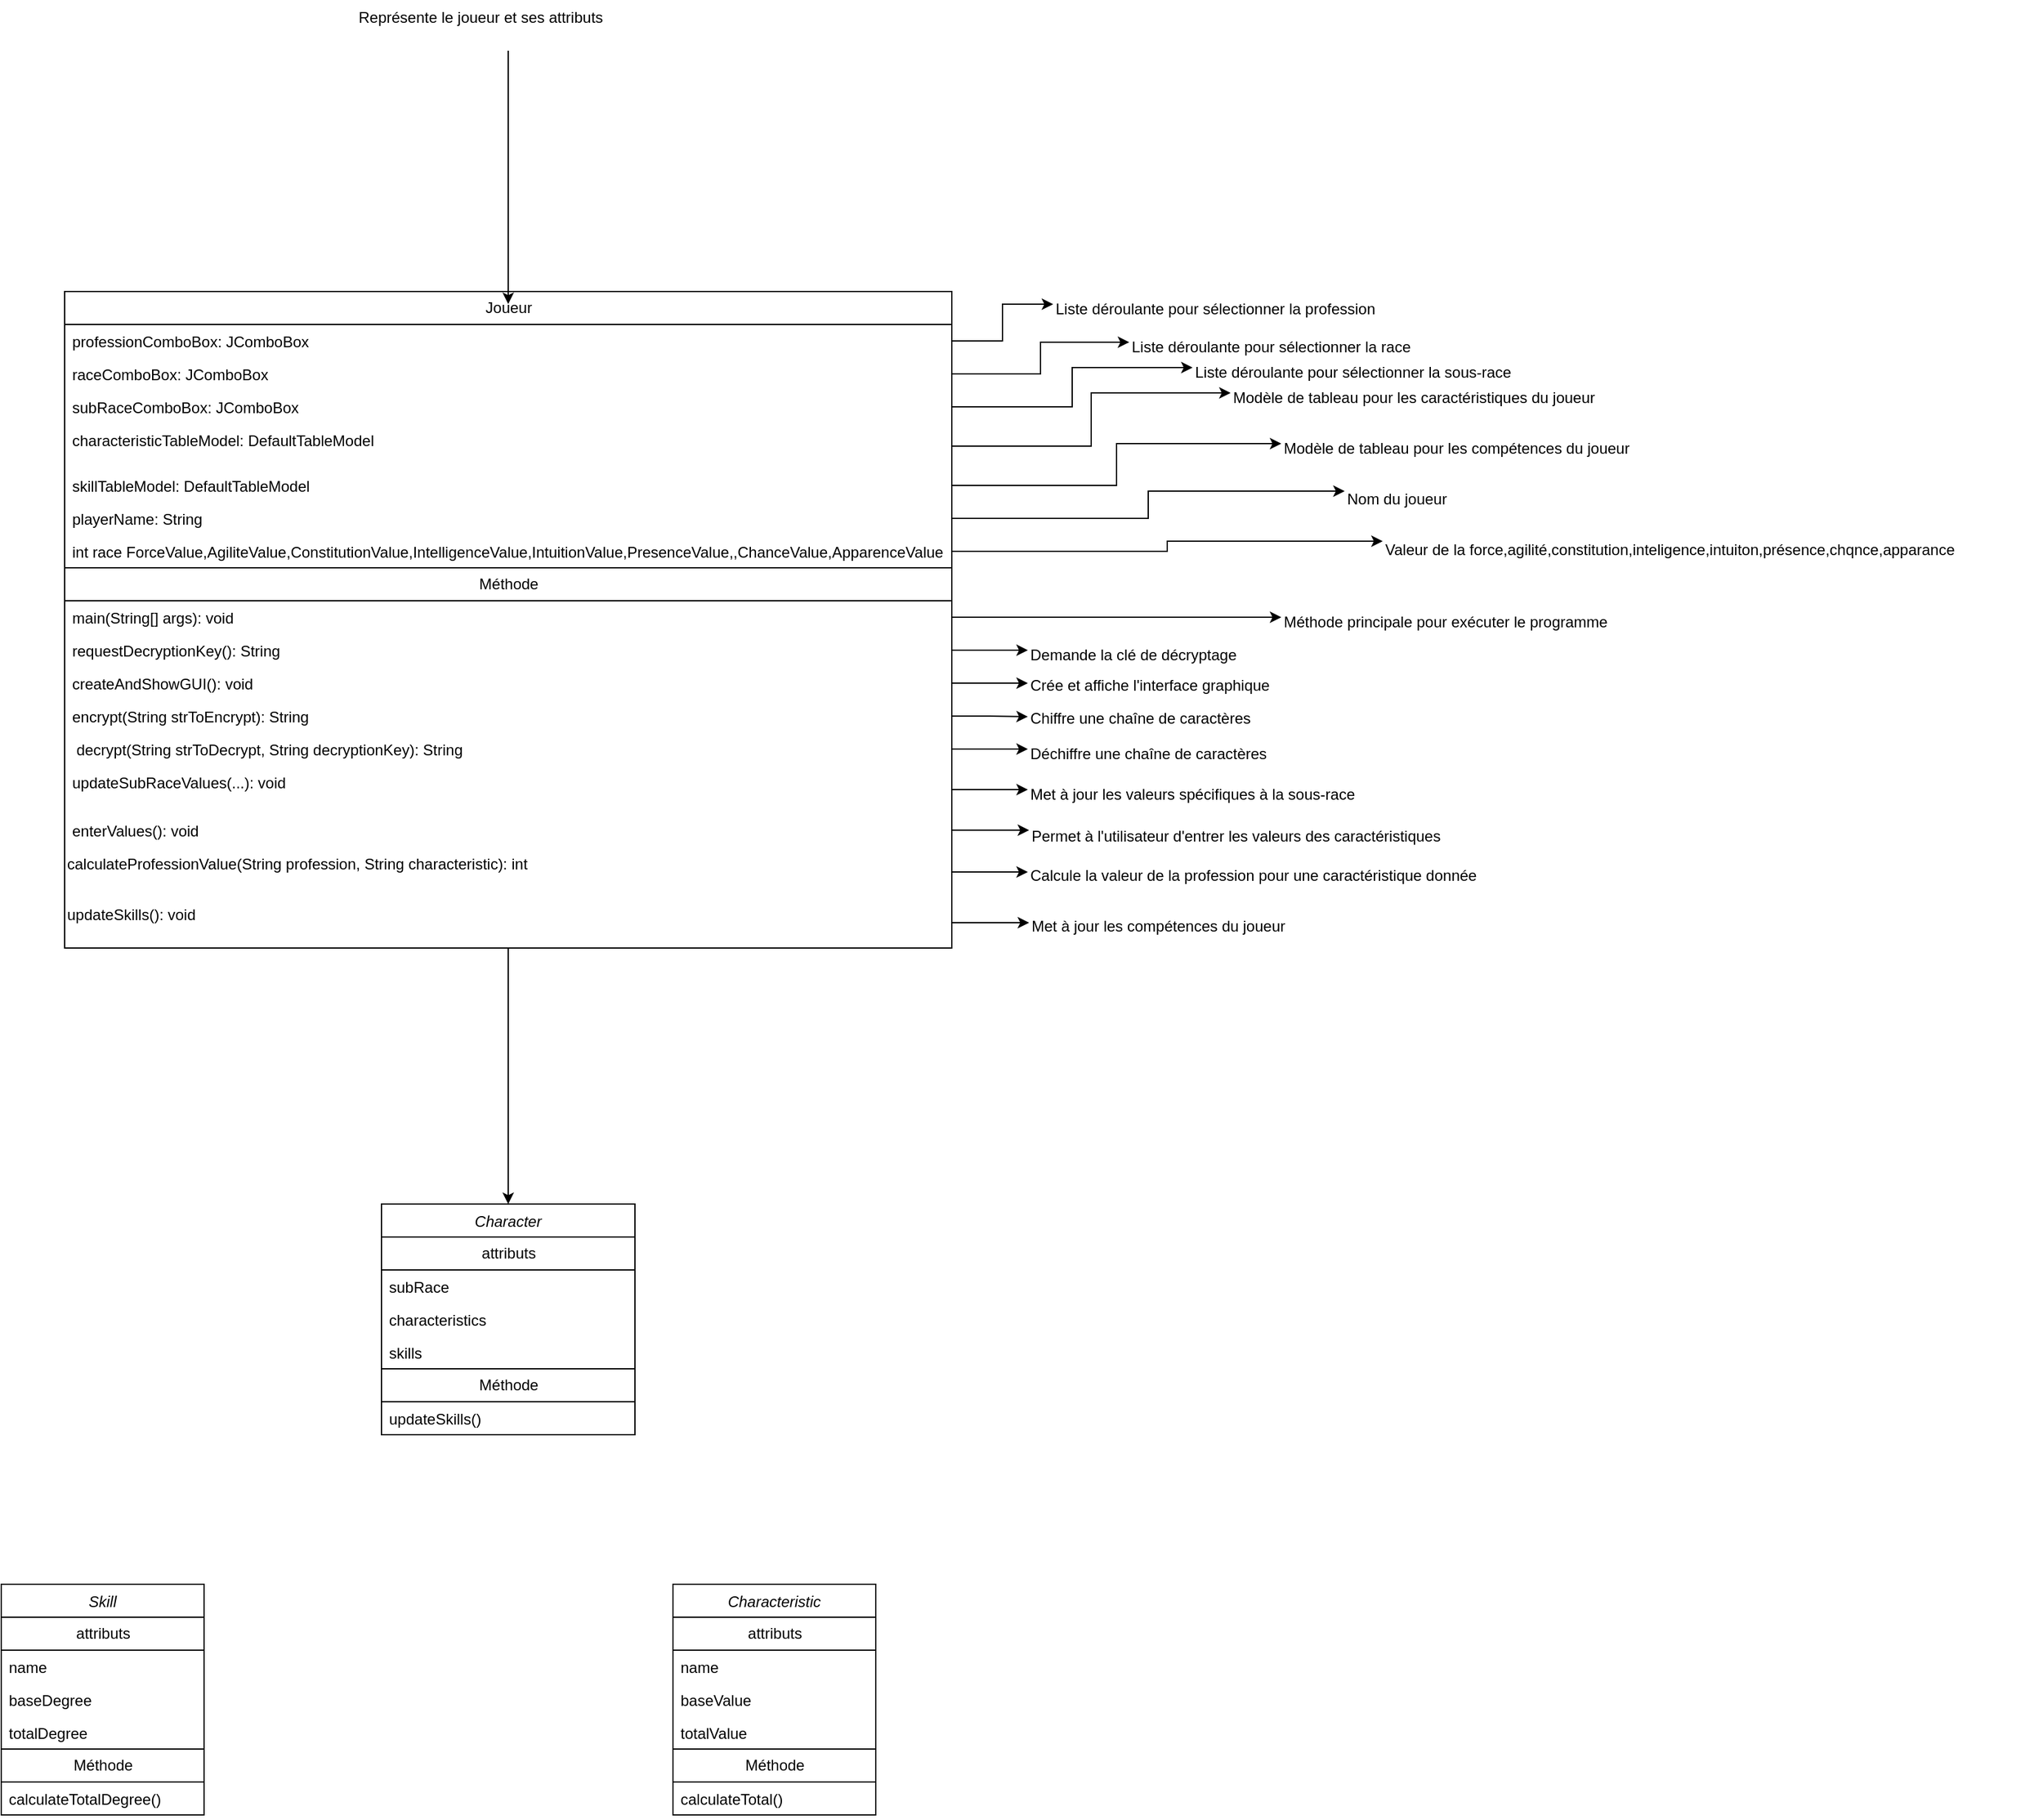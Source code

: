 <mxfile version="24.4.8" type="github">
  <diagram id="C5RBs43oDa-KdzZeNtuy" name="Page-1">
    <mxGraphModel dx="1529" dy="2544" grid="1" gridSize="10" guides="1" tooltips="1" connect="1" arrows="1" fold="1" page="1" pageScale="1" pageWidth="827" pageHeight="1169" math="0" shadow="0">
      <root>
        <mxCell id="WIyWlLk6GJQsqaUBKTNV-0" />
        <mxCell id="WIyWlLk6GJQsqaUBKTNV-1" parent="WIyWlLk6GJQsqaUBKTNV-0" />
        <mxCell id="zkfFHV4jXpPFQw0GAbJ--0" value="Character " style="swimlane;fontStyle=2;align=center;verticalAlign=top;childLayout=stackLayout;horizontal=1;startSize=26;horizontalStack=0;resizeParent=1;resizeLast=0;collapsible=1;marginBottom=0;rounded=0;shadow=0;strokeWidth=1;" parent="WIyWlLk6GJQsqaUBKTNV-1" vertex="1">
          <mxGeometry x="370" y="60" width="200" height="182" as="geometry">
            <mxRectangle x="334" y="10" width="160" height="26" as="alternateBounds" />
          </mxGeometry>
        </mxCell>
        <mxCell id="qMtvj5lShhkuuehcOQx0-35" value="attributs" style="swimlane;fontStyle=0;childLayout=stackLayout;horizontal=1;startSize=26;fillColor=none;horizontalStack=0;resizeParent=1;resizeParentMax=0;resizeLast=0;collapsible=1;marginBottom=0;html=1;" parent="zkfFHV4jXpPFQw0GAbJ--0" vertex="1">
          <mxGeometry y="26" width="200" height="104" as="geometry">
            <mxRectangle y="26" width="160" height="30" as="alternateBounds" />
          </mxGeometry>
        </mxCell>
        <mxCell id="qMtvj5lShhkuuehcOQx0-36" value="subRace" style="text;strokeColor=none;fillColor=none;align=left;verticalAlign=top;spacingLeft=4;spacingRight=4;overflow=hidden;rotatable=0;points=[[0,0.5],[1,0.5]];portConstraint=eastwest;whiteSpace=wrap;html=1;" parent="qMtvj5lShhkuuehcOQx0-35" vertex="1">
          <mxGeometry y="26" width="200" height="26" as="geometry" />
        </mxCell>
        <mxCell id="qMtvj5lShhkuuehcOQx0-37" value="characteristics" style="text;strokeColor=none;fillColor=none;align=left;verticalAlign=top;spacingLeft=4;spacingRight=4;overflow=hidden;rotatable=0;points=[[0,0.5],[1,0.5]];portConstraint=eastwest;whiteSpace=wrap;html=1;" parent="qMtvj5lShhkuuehcOQx0-35" vertex="1">
          <mxGeometry y="52" width="200" height="26" as="geometry" />
        </mxCell>
        <mxCell id="qMtvj5lShhkuuehcOQx0-38" value="skills" style="text;strokeColor=none;fillColor=none;align=left;verticalAlign=top;spacingLeft=4;spacingRight=4;overflow=hidden;rotatable=0;points=[[0,0.5],[1,0.5]];portConstraint=eastwest;whiteSpace=wrap;html=1;" parent="qMtvj5lShhkuuehcOQx0-35" vertex="1">
          <mxGeometry y="78" width="200" height="26" as="geometry" />
        </mxCell>
        <mxCell id="qMtvj5lShhkuuehcOQx0-54" value="Méthode" style="swimlane;fontStyle=0;childLayout=stackLayout;horizontal=1;startSize=26;fillColor=none;horizontalStack=0;resizeParent=1;resizeParentMax=0;resizeLast=0;collapsible=1;marginBottom=0;html=1;" parent="zkfFHV4jXpPFQw0GAbJ--0" vertex="1">
          <mxGeometry y="130" width="200" height="52" as="geometry">
            <mxRectangle y="26" width="160" height="30" as="alternateBounds" />
          </mxGeometry>
        </mxCell>
        <mxCell id="qMtvj5lShhkuuehcOQx0-55" value="updateSkills()" style="text;strokeColor=none;fillColor=none;align=left;verticalAlign=top;spacingLeft=4;spacingRight=4;overflow=hidden;rotatable=0;points=[[0,0.5],[1,0.5]];portConstraint=eastwest;whiteSpace=wrap;html=1;" parent="qMtvj5lShhkuuehcOQx0-54" vertex="1">
          <mxGeometry y="26" width="200" height="26" as="geometry" />
        </mxCell>
        <mxCell id="qMtvj5lShhkuuehcOQx0-58" value="Skill" style="swimlane;fontStyle=2;align=center;verticalAlign=top;childLayout=stackLayout;horizontal=1;startSize=26;horizontalStack=0;resizeParent=1;resizeLast=0;collapsible=1;marginBottom=0;rounded=0;shadow=0;strokeWidth=1;" parent="WIyWlLk6GJQsqaUBKTNV-1" vertex="1">
          <mxGeometry x="70" y="360" width="160" height="182" as="geometry">
            <mxRectangle x="334" y="10" width="160" height="26" as="alternateBounds" />
          </mxGeometry>
        </mxCell>
        <mxCell id="qMtvj5lShhkuuehcOQx0-59" value="attributs" style="swimlane;fontStyle=0;childLayout=stackLayout;horizontal=1;startSize=26;fillColor=none;horizontalStack=0;resizeParent=1;resizeParentMax=0;resizeLast=0;collapsible=1;marginBottom=0;html=1;" parent="qMtvj5lShhkuuehcOQx0-58" vertex="1">
          <mxGeometry y="26" width="160" height="104" as="geometry">
            <mxRectangle y="26" width="160" height="30" as="alternateBounds" />
          </mxGeometry>
        </mxCell>
        <mxCell id="qMtvj5lShhkuuehcOQx0-60" value="name" style="text;strokeColor=none;fillColor=none;align=left;verticalAlign=top;spacingLeft=4;spacingRight=4;overflow=hidden;rotatable=0;points=[[0,0.5],[1,0.5]];portConstraint=eastwest;whiteSpace=wrap;html=1;" parent="qMtvj5lShhkuuehcOQx0-59" vertex="1">
          <mxGeometry y="26" width="160" height="26" as="geometry" />
        </mxCell>
        <mxCell id="qMtvj5lShhkuuehcOQx0-61" value="baseDegree" style="text;strokeColor=none;fillColor=none;align=left;verticalAlign=top;spacingLeft=4;spacingRight=4;overflow=hidden;rotatable=0;points=[[0,0.5],[1,0.5]];portConstraint=eastwest;whiteSpace=wrap;html=1;" parent="qMtvj5lShhkuuehcOQx0-59" vertex="1">
          <mxGeometry y="52" width="160" height="26" as="geometry" />
        </mxCell>
        <mxCell id="qMtvj5lShhkuuehcOQx0-62" value="totalDegree" style="text;strokeColor=none;fillColor=none;align=left;verticalAlign=top;spacingLeft=4;spacingRight=4;overflow=hidden;rotatable=0;points=[[0,0.5],[1,0.5]];portConstraint=eastwest;whiteSpace=wrap;html=1;" parent="qMtvj5lShhkuuehcOQx0-59" vertex="1">
          <mxGeometry y="78" width="160" height="26" as="geometry" />
        </mxCell>
        <mxCell id="qMtvj5lShhkuuehcOQx0-63" value="Méthode" style="swimlane;fontStyle=0;childLayout=stackLayout;horizontal=1;startSize=26;fillColor=none;horizontalStack=0;resizeParent=1;resizeParentMax=0;resizeLast=0;collapsible=1;marginBottom=0;html=1;" parent="qMtvj5lShhkuuehcOQx0-58" vertex="1">
          <mxGeometry y="130" width="160" height="52" as="geometry">
            <mxRectangle y="26" width="160" height="30" as="alternateBounds" />
          </mxGeometry>
        </mxCell>
        <mxCell id="qMtvj5lShhkuuehcOQx0-64" value="calculateTotalDegree()" style="text;strokeColor=none;fillColor=none;align=left;verticalAlign=top;spacingLeft=4;spacingRight=4;overflow=hidden;rotatable=0;points=[[0,0.5],[1,0.5]];portConstraint=eastwest;whiteSpace=wrap;html=1;" parent="qMtvj5lShhkuuehcOQx0-63" vertex="1">
          <mxGeometry y="26" width="160" height="26" as="geometry" />
        </mxCell>
        <mxCell id="qMtvj5lShhkuuehcOQx0-65" value="Characteristic" style="swimlane;fontStyle=2;align=center;verticalAlign=top;childLayout=stackLayout;horizontal=1;startSize=26;horizontalStack=0;resizeParent=1;resizeLast=0;collapsible=1;marginBottom=0;rounded=0;shadow=0;strokeWidth=1;" parent="WIyWlLk6GJQsqaUBKTNV-1" vertex="1">
          <mxGeometry x="600" y="360" width="160" height="182" as="geometry">
            <mxRectangle x="334" y="10" width="160" height="26" as="alternateBounds" />
          </mxGeometry>
        </mxCell>
        <mxCell id="qMtvj5lShhkuuehcOQx0-66" value="attributs" style="swimlane;fontStyle=0;childLayout=stackLayout;horizontal=1;startSize=26;fillColor=none;horizontalStack=0;resizeParent=1;resizeParentMax=0;resizeLast=0;collapsible=1;marginBottom=0;html=1;" parent="qMtvj5lShhkuuehcOQx0-65" vertex="1">
          <mxGeometry y="26" width="160" height="104" as="geometry">
            <mxRectangle y="26" width="160" height="30" as="alternateBounds" />
          </mxGeometry>
        </mxCell>
        <mxCell id="qMtvj5lShhkuuehcOQx0-67" value="name" style="text;strokeColor=none;fillColor=none;align=left;verticalAlign=top;spacingLeft=4;spacingRight=4;overflow=hidden;rotatable=0;points=[[0,0.5],[1,0.5]];portConstraint=eastwest;whiteSpace=wrap;html=1;" parent="qMtvj5lShhkuuehcOQx0-66" vertex="1">
          <mxGeometry y="26" width="160" height="26" as="geometry" />
        </mxCell>
        <mxCell id="qMtvj5lShhkuuehcOQx0-68" value="baseValue" style="text;strokeColor=none;fillColor=none;align=left;verticalAlign=top;spacingLeft=4;spacingRight=4;overflow=hidden;rotatable=0;points=[[0,0.5],[1,0.5]];portConstraint=eastwest;whiteSpace=wrap;html=1;" parent="qMtvj5lShhkuuehcOQx0-66" vertex="1">
          <mxGeometry y="52" width="160" height="26" as="geometry" />
        </mxCell>
        <mxCell id="qMtvj5lShhkuuehcOQx0-69" value="totalValue" style="text;strokeColor=none;fillColor=none;align=left;verticalAlign=top;spacingLeft=4;spacingRight=4;overflow=hidden;rotatable=0;points=[[0,0.5],[1,0.5]];portConstraint=eastwest;whiteSpace=wrap;html=1;" parent="qMtvj5lShhkuuehcOQx0-66" vertex="1">
          <mxGeometry y="78" width="160" height="26" as="geometry" />
        </mxCell>
        <mxCell id="qMtvj5lShhkuuehcOQx0-70" value="Méthode" style="swimlane;fontStyle=0;childLayout=stackLayout;horizontal=1;startSize=26;fillColor=none;horizontalStack=0;resizeParent=1;resizeParentMax=0;resizeLast=0;collapsible=1;marginBottom=0;html=1;" parent="qMtvj5lShhkuuehcOQx0-65" vertex="1">
          <mxGeometry y="130" width="160" height="52" as="geometry">
            <mxRectangle y="26" width="160" height="30" as="alternateBounds" />
          </mxGeometry>
        </mxCell>
        <mxCell id="qMtvj5lShhkuuehcOQx0-71" value="calculateTotal()" style="text;strokeColor=none;fillColor=none;align=left;verticalAlign=top;spacingLeft=4;spacingRight=4;overflow=hidden;rotatable=0;points=[[0,0.5],[1,0.5]];portConstraint=eastwest;whiteSpace=wrap;html=1;" parent="qMtvj5lShhkuuehcOQx0-70" vertex="1">
          <mxGeometry y="26" width="160" height="26" as="geometry" />
        </mxCell>
        <mxCell id="qMtvj5lShhkuuehcOQx0-88" value="Joueur" style="swimlane;fontStyle=0;childLayout=stackLayout;horizontal=1;startSize=26;fillColor=none;horizontalStack=0;resizeParent=1;resizeParentMax=0;resizeLast=0;collapsible=1;marginBottom=0;html=1;" parent="WIyWlLk6GJQsqaUBKTNV-1" vertex="1">
          <mxGeometry x="120" y="-660" width="700" height="518" as="geometry">
            <mxRectangle x="314" y="-640" width="200" height="30" as="alternateBounds" />
          </mxGeometry>
        </mxCell>
        <mxCell id="qMtvj5lShhkuuehcOQx0-89" value="professionComboBox: JComboBox&lt;String" style="text;strokeColor=none;fillColor=none;align=left;verticalAlign=top;spacingLeft=4;spacingRight=4;overflow=hidden;rotatable=0;points=[[0,0.5],[1,0.5]];portConstraint=eastwest;whiteSpace=wrap;html=1;" parent="qMtvj5lShhkuuehcOQx0-88" vertex="1">
          <mxGeometry y="26" width="700" height="26" as="geometry" />
        </mxCell>
        <mxCell id="qMtvj5lShhkuuehcOQx0-90" value="raceComboBox: JComboBox&lt;String&gt;" style="text;strokeColor=none;fillColor=none;align=left;verticalAlign=top;spacingLeft=4;spacingRight=4;overflow=hidden;rotatable=0;points=[[0,0.5],[1,0.5]];portConstraint=eastwest;whiteSpace=wrap;html=1;" parent="qMtvj5lShhkuuehcOQx0-88" vertex="1">
          <mxGeometry y="52" width="700" height="26" as="geometry" />
        </mxCell>
        <mxCell id="qMtvj5lShhkuuehcOQx0-91" value="subRaceComboBox: JComboBox&lt;String&gt;" style="text;strokeColor=none;fillColor=none;align=left;verticalAlign=top;spacingLeft=4;spacingRight=4;overflow=hidden;rotatable=0;points=[[0,0.5],[1,0.5]];portConstraint=eastwest;whiteSpace=wrap;html=1;" parent="qMtvj5lShhkuuehcOQx0-88" vertex="1">
          <mxGeometry y="78" width="700" height="26" as="geometry" />
        </mxCell>
        <mxCell id="dnE_V_GwSR6mNpGcqpjj-6" value="characteristicTableModel: DefaultTableModel&amp;nbsp;" style="text;strokeColor=none;fillColor=none;align=left;verticalAlign=top;spacingLeft=4;spacingRight=4;overflow=hidden;rotatable=0;points=[[0,0.5],[1,0.5]];portConstraint=eastwest;whiteSpace=wrap;html=1;" vertex="1" parent="qMtvj5lShhkuuehcOQx0-88">
          <mxGeometry y="104" width="700" height="36" as="geometry" />
        </mxCell>
        <mxCell id="dnE_V_GwSR6mNpGcqpjj-10" value="skillTableModel: DefaultTableModel" style="text;strokeColor=none;fillColor=none;align=left;verticalAlign=top;spacingLeft=4;spacingRight=4;overflow=hidden;rotatable=0;points=[[0,0.5],[1,0.5]];portConstraint=eastwest;whiteSpace=wrap;html=1;" vertex="1" parent="qMtvj5lShhkuuehcOQx0-88">
          <mxGeometry y="140" width="700" height="26" as="geometry" />
        </mxCell>
        <mxCell id="dnE_V_GwSR6mNpGcqpjj-11" value="playerName: String&amp;nbsp;" style="text;strokeColor=none;fillColor=none;align=left;verticalAlign=top;spacingLeft=4;spacingRight=4;overflow=hidden;rotatable=0;points=[[0,0.5],[1,0.5]];portConstraint=eastwest;whiteSpace=wrap;html=1;" vertex="1" parent="qMtvj5lShhkuuehcOQx0-88">
          <mxGeometry y="166" width="700" height="26" as="geometry" />
        </mxCell>
        <mxCell id="dnE_V_GwSR6mNpGcqpjj-14" value="int race ForceValue,AgiliteValue,ConstitutionValue,IntelligenceValue,IntuitionValue,PresenceValue,,ChanceValue,ApparenceValue" style="text;strokeColor=none;fillColor=none;align=left;verticalAlign=top;spacingLeft=4;spacingRight=4;overflow=hidden;rotatable=0;points=[[0,0.5],[1,0.5]];portConstraint=eastwest;whiteSpace=wrap;html=1;" vertex="1" parent="qMtvj5lShhkuuehcOQx0-88">
          <mxGeometry y="192" width="700" height="26" as="geometry" />
        </mxCell>
        <mxCell id="qMtvj5lShhkuuehcOQx0-95" value="Méthode" style="swimlane;fontStyle=0;childLayout=stackLayout;horizontal=1;startSize=26;fillColor=none;horizontalStack=0;resizeParent=1;resizeParentMax=0;resizeLast=0;collapsible=1;marginBottom=0;html=1;" parent="qMtvj5lShhkuuehcOQx0-88" vertex="1">
          <mxGeometry y="218" width="700" height="300" as="geometry">
            <mxRectangle y="400" width="200" height="30" as="alternateBounds" />
          </mxGeometry>
        </mxCell>
        <mxCell id="dnE_V_GwSR6mNpGcqpjj-7" value="main(String[] args): void" style="text;strokeColor=none;fillColor=none;align=left;verticalAlign=top;spacingLeft=4;spacingRight=4;overflow=hidden;rotatable=0;points=[[0,0.5],[1,0.5]];portConstraint=eastwest;whiteSpace=wrap;html=1;" vertex="1" parent="qMtvj5lShhkuuehcOQx0-95">
          <mxGeometry y="26" width="700" height="26" as="geometry" />
        </mxCell>
        <mxCell id="qMtvj5lShhkuuehcOQx0-97" value="requestDecryptionKey(): String" style="text;strokeColor=none;fillColor=none;align=left;verticalAlign=top;spacingLeft=4;spacingRight=4;overflow=hidden;rotatable=0;points=[[0,0.5],[1,0.5]];portConstraint=eastwest;whiteSpace=wrap;html=1;" parent="qMtvj5lShhkuuehcOQx0-95" vertex="1">
          <mxGeometry y="52" width="700" height="26" as="geometry" />
        </mxCell>
        <mxCell id="qMtvj5lShhkuuehcOQx0-96" value="&lt;div&gt;createAndShowGUI(): void&lt;br&gt;&lt;/div&gt;" style="text;strokeColor=none;fillColor=none;align=left;verticalAlign=top;spacingLeft=4;spacingRight=4;overflow=hidden;rotatable=0;points=[[0,0.5],[1,0.5]];portConstraint=eastwest;whiteSpace=wrap;html=1;" parent="qMtvj5lShhkuuehcOQx0-95" vertex="1">
          <mxGeometry y="78" width="700" height="26" as="geometry" />
        </mxCell>
        <mxCell id="qMtvj5lShhkuuehcOQx0-100" value="encrypt(String strToEncrypt): String" style="text;strokeColor=none;fillColor=none;align=left;verticalAlign=top;spacingLeft=4;spacingRight=4;overflow=hidden;rotatable=0;points=[[0,0.5],[1,0.5]];portConstraint=eastwest;whiteSpace=wrap;html=1;" parent="qMtvj5lShhkuuehcOQx0-95" vertex="1">
          <mxGeometry y="104" width="700" height="26" as="geometry" />
        </mxCell>
        <mxCell id="qMtvj5lShhkuuehcOQx0-101" value="&amp;nbsp;decrypt(String strToDecrypt, String decryptionKey): String" style="text;strokeColor=none;fillColor=none;align=left;verticalAlign=top;spacingLeft=4;spacingRight=4;overflow=hidden;rotatable=0;points=[[0,0.5],[1,0.5]];portConstraint=eastwest;whiteSpace=wrap;html=1;" parent="qMtvj5lShhkuuehcOQx0-95" vertex="1">
          <mxGeometry y="130" width="700" height="26" as="geometry" />
        </mxCell>
        <mxCell id="qMtvj5lShhkuuehcOQx0-98" value="updateSubRaceValues(...): void" style="text;strokeColor=none;fillColor=none;align=left;verticalAlign=top;spacingLeft=4;spacingRight=4;overflow=hidden;rotatable=0;points=[[0,0.5],[1,0.5]];portConstraint=eastwest;whiteSpace=wrap;html=1;" parent="qMtvj5lShhkuuehcOQx0-95" vertex="1">
          <mxGeometry y="156" width="700" height="38" as="geometry" />
        </mxCell>
        <mxCell id="dnE_V_GwSR6mNpGcqpjj-18" value="enterValues(): void" style="text;strokeColor=none;fillColor=none;align=left;verticalAlign=top;spacingLeft=4;spacingRight=4;overflow=hidden;rotatable=0;points=[[0,0.5],[1,0.5]];portConstraint=eastwest;whiteSpace=wrap;html=1;" vertex="1" parent="qMtvj5lShhkuuehcOQx0-95">
          <mxGeometry y="194" width="700" height="26" as="geometry" />
        </mxCell>
        <mxCell id="dnE_V_GwSR6mNpGcqpjj-19" value="calculateProfessionValue(String profession, String characteristic): int" style="text;whiteSpace=wrap;" vertex="1" parent="qMtvj5lShhkuuehcOQx0-95">
          <mxGeometry y="220" width="700" height="40" as="geometry" />
        </mxCell>
        <mxCell id="dnE_V_GwSR6mNpGcqpjj-20" value="updateSkills(): void" style="text;whiteSpace=wrap;" vertex="1" parent="qMtvj5lShhkuuehcOQx0-95">
          <mxGeometry y="260" width="700" height="40" as="geometry" />
        </mxCell>
        <mxCell id="dnE_V_GwSR6mNpGcqpjj-21" style="edgeStyle=orthogonalEdgeStyle;rounded=0;orthogonalLoop=1;jettySize=auto;html=1;" edge="1" parent="WIyWlLk6GJQsqaUBKTNV-1" source="dnE_V_GwSR6mNpGcqpjj-20" target="zkfFHV4jXpPFQw0GAbJ--0">
          <mxGeometry relative="1" as="geometry" />
        </mxCell>
        <mxCell id="dnE_V_GwSR6mNpGcqpjj-22" value="Représente le joueur et ses attributs" style="text;whiteSpace=wrap;" vertex="1" parent="WIyWlLk6GJQsqaUBKTNV-1">
          <mxGeometry x="350" y="-890" width="240" height="40" as="geometry" />
        </mxCell>
        <mxCell id="dnE_V_GwSR6mNpGcqpjj-25" value="Liste déroulante pour sélectionner la profession" style="text;whiteSpace=wrap;" vertex="1" parent="WIyWlLk6GJQsqaUBKTNV-1">
          <mxGeometry x="900" y="-660" width="290" height="40" as="geometry" />
        </mxCell>
        <mxCell id="dnE_V_GwSR6mNpGcqpjj-27" value="Liste déroulante pour sélectionner la sous-race" style="text;whiteSpace=wrap;" vertex="1" parent="WIyWlLk6GJQsqaUBKTNV-1">
          <mxGeometry x="1010" y="-610" width="280" height="40" as="geometry" />
        </mxCell>
        <mxCell id="dnE_V_GwSR6mNpGcqpjj-29" style="edgeStyle=orthogonalEdgeStyle;rounded=0;orthogonalLoop=1;jettySize=auto;html=1;entryX=0;entryY=0.25;entryDx=0;entryDy=0;" edge="1" parent="WIyWlLk6GJQsqaUBKTNV-1" source="qMtvj5lShhkuuehcOQx0-91" target="dnE_V_GwSR6mNpGcqpjj-27">
          <mxGeometry relative="1" as="geometry" />
        </mxCell>
        <mxCell id="dnE_V_GwSR6mNpGcqpjj-32" value="Modèle de tableau pour les caractéristiques du joueur" style="text;whiteSpace=wrap;" vertex="1" parent="WIyWlLk6GJQsqaUBKTNV-1">
          <mxGeometry x="1040" y="-590" width="320" height="40" as="geometry" />
        </mxCell>
        <mxCell id="dnE_V_GwSR6mNpGcqpjj-33" style="edgeStyle=orthogonalEdgeStyle;rounded=0;orthogonalLoop=1;jettySize=auto;html=1;entryX=0;entryY=0.25;entryDx=0;entryDy=0;" edge="1" parent="WIyWlLk6GJQsqaUBKTNV-1" source="dnE_V_GwSR6mNpGcqpjj-6" target="dnE_V_GwSR6mNpGcqpjj-32">
          <mxGeometry relative="1" as="geometry" />
        </mxCell>
        <mxCell id="dnE_V_GwSR6mNpGcqpjj-34" value="Modèle de tableau pour les compétences du joueur" style="text;whiteSpace=wrap;" vertex="1" parent="WIyWlLk6GJQsqaUBKTNV-1">
          <mxGeometry x="1080" y="-550" width="310" height="40" as="geometry" />
        </mxCell>
        <mxCell id="dnE_V_GwSR6mNpGcqpjj-35" style="edgeStyle=orthogonalEdgeStyle;rounded=0;orthogonalLoop=1;jettySize=auto;html=1;entryX=0;entryY=0.25;entryDx=0;entryDy=0;" edge="1" parent="WIyWlLk6GJQsqaUBKTNV-1" source="dnE_V_GwSR6mNpGcqpjj-10" target="dnE_V_GwSR6mNpGcqpjj-34">
          <mxGeometry relative="1" as="geometry" />
        </mxCell>
        <mxCell id="dnE_V_GwSR6mNpGcqpjj-36" value="Nom du joueur" style="text;whiteSpace=wrap;" vertex="1" parent="WIyWlLk6GJQsqaUBKTNV-1">
          <mxGeometry x="1130" y="-510" width="110" height="30" as="geometry" />
        </mxCell>
        <mxCell id="dnE_V_GwSR6mNpGcqpjj-37" style="edgeStyle=orthogonalEdgeStyle;rounded=0;orthogonalLoop=1;jettySize=auto;html=1;entryX=0;entryY=0.25;entryDx=0;entryDy=0;" edge="1" parent="WIyWlLk6GJQsqaUBKTNV-1" source="dnE_V_GwSR6mNpGcqpjj-11" target="dnE_V_GwSR6mNpGcqpjj-36">
          <mxGeometry relative="1" as="geometry" />
        </mxCell>
        <mxCell id="dnE_V_GwSR6mNpGcqpjj-39" value="Valeur de la force,agilité,constitution,inteligence,intuiton,présence,chqnce,apparance" style="text;whiteSpace=wrap;" vertex="1" parent="WIyWlLk6GJQsqaUBKTNV-1">
          <mxGeometry x="1160" y="-470" width="520" height="28" as="geometry" />
        </mxCell>
        <mxCell id="dnE_V_GwSR6mNpGcqpjj-41" value="Méthode principale pour exécuter le programme" style="text;whiteSpace=wrap;" vertex="1" parent="WIyWlLk6GJQsqaUBKTNV-1">
          <mxGeometry x="1080" y="-413" width="290" height="20" as="geometry" />
        </mxCell>
        <mxCell id="dnE_V_GwSR6mNpGcqpjj-43" value="Demande la clé de décryptage" style="text;whiteSpace=wrap;" vertex="1" parent="WIyWlLk6GJQsqaUBKTNV-1">
          <mxGeometry x="880" y="-387" width="200" height="20" as="geometry" />
        </mxCell>
        <mxCell id="dnE_V_GwSR6mNpGcqpjj-45" value="Crée et affiche l&#39;interface graphique" style="text;whiteSpace=wrap;" vertex="1" parent="WIyWlLk6GJQsqaUBKTNV-1">
          <mxGeometry x="880" y="-363" width="220" height="24" as="geometry" />
        </mxCell>
        <mxCell id="dnE_V_GwSR6mNpGcqpjj-47" value="Chiffre une chaîne de caractères" style="text;whiteSpace=wrap;" vertex="1" parent="WIyWlLk6GJQsqaUBKTNV-1">
          <mxGeometry x="880" y="-337" width="200" height="25" as="geometry" />
        </mxCell>
        <mxCell id="dnE_V_GwSR6mNpGcqpjj-49" value="Déchiffre une chaîne de caractères" style="text;whiteSpace=wrap;" vertex="1" parent="WIyWlLk6GJQsqaUBKTNV-1">
          <mxGeometry x="880" y="-309" width="220" height="20" as="geometry" />
        </mxCell>
        <mxCell id="dnE_V_GwSR6mNpGcqpjj-52" value="Met à jour les valeurs spécifiques à la sous-race" style="text;whiteSpace=wrap;" vertex="1" parent="WIyWlLk6GJQsqaUBKTNV-1">
          <mxGeometry x="880" y="-277" width="290" height="20" as="geometry" />
        </mxCell>
        <mxCell id="dnE_V_GwSR6mNpGcqpjj-54" value="Permet à l&#39;utilisateur d&#39;entrer les valeurs des caractéristiques" style="text;whiteSpace=wrap;" vertex="1" parent="WIyWlLk6GJQsqaUBKTNV-1">
          <mxGeometry x="881" y="-244" width="360" height="18" as="geometry" />
        </mxCell>
        <mxCell id="dnE_V_GwSR6mNpGcqpjj-56" value="Calcule la valeur de la profession pour une caractéristique donnée" style="text;whiteSpace=wrap;" vertex="1" parent="WIyWlLk6GJQsqaUBKTNV-1">
          <mxGeometry x="880" y="-213" width="390" height="22" as="geometry" />
        </mxCell>
        <mxCell id="dnE_V_GwSR6mNpGcqpjj-58" value="Met à jour les compétences du joueur" style="text;whiteSpace=wrap;" vertex="1" parent="WIyWlLk6GJQsqaUBKTNV-1">
          <mxGeometry x="881" y="-173" width="230" height="22" as="geometry" />
        </mxCell>
        <mxCell id="dnE_V_GwSR6mNpGcqpjj-61" style="edgeStyle=orthogonalEdgeStyle;rounded=0;orthogonalLoop=1;jettySize=auto;html=1;entryX=0.5;entryY=0.019;entryDx=0;entryDy=0;entryPerimeter=0;" edge="1" parent="WIyWlLk6GJQsqaUBKTNV-1" source="dnE_V_GwSR6mNpGcqpjj-22" target="qMtvj5lShhkuuehcOQx0-88">
          <mxGeometry relative="1" as="geometry" />
        </mxCell>
        <mxCell id="dnE_V_GwSR6mNpGcqpjj-63" value="Liste déroulante pour sélectionner la race" style="text;whiteSpace=wrap;" vertex="1" parent="WIyWlLk6GJQsqaUBKTNV-1">
          <mxGeometry x="960" y="-630" width="250" height="40" as="geometry" />
        </mxCell>
        <mxCell id="dnE_V_GwSR6mNpGcqpjj-64" style="edgeStyle=orthogonalEdgeStyle;rounded=0;orthogonalLoop=1;jettySize=auto;html=1;entryX=0;entryY=0.25;entryDx=0;entryDy=0;" edge="1" parent="WIyWlLk6GJQsqaUBKTNV-1" source="qMtvj5lShhkuuehcOQx0-90" target="dnE_V_GwSR6mNpGcqpjj-63">
          <mxGeometry relative="1" as="geometry" />
        </mxCell>
        <mxCell id="dnE_V_GwSR6mNpGcqpjj-67" style="edgeStyle=orthogonalEdgeStyle;rounded=0;orthogonalLoop=1;jettySize=auto;html=1;entryX=0;entryY=0.25;entryDx=0;entryDy=0;" edge="1" parent="WIyWlLk6GJQsqaUBKTNV-1" source="qMtvj5lShhkuuehcOQx0-89" target="dnE_V_GwSR6mNpGcqpjj-25">
          <mxGeometry relative="1" as="geometry" />
        </mxCell>
        <mxCell id="dnE_V_GwSR6mNpGcqpjj-71" style="edgeStyle=orthogonalEdgeStyle;rounded=0;orthogonalLoop=1;jettySize=auto;html=1;entryX=0;entryY=0.5;entryDx=0;entryDy=0;" edge="1" parent="WIyWlLk6GJQsqaUBKTNV-1" source="dnE_V_GwSR6mNpGcqpjj-19" target="dnE_V_GwSR6mNpGcqpjj-56">
          <mxGeometry relative="1" as="geometry" />
        </mxCell>
        <mxCell id="dnE_V_GwSR6mNpGcqpjj-72" style="edgeStyle=orthogonalEdgeStyle;rounded=0;orthogonalLoop=1;jettySize=auto;html=1;entryX=0;entryY=0.5;entryDx=0;entryDy=0;" edge="1" parent="WIyWlLk6GJQsqaUBKTNV-1" source="dnE_V_GwSR6mNpGcqpjj-20" target="dnE_V_GwSR6mNpGcqpjj-58">
          <mxGeometry relative="1" as="geometry" />
        </mxCell>
        <mxCell id="dnE_V_GwSR6mNpGcqpjj-74" style="edgeStyle=orthogonalEdgeStyle;rounded=0;orthogonalLoop=1;jettySize=auto;html=1;entryX=0;entryY=0.5;entryDx=0;entryDy=0;" edge="1" parent="WIyWlLk6GJQsqaUBKTNV-1" source="dnE_V_GwSR6mNpGcqpjj-18" target="dnE_V_GwSR6mNpGcqpjj-54">
          <mxGeometry relative="1" as="geometry" />
        </mxCell>
        <mxCell id="dnE_V_GwSR6mNpGcqpjj-75" style="edgeStyle=orthogonalEdgeStyle;rounded=0;orthogonalLoop=1;jettySize=auto;html=1;entryX=0;entryY=0.5;entryDx=0;entryDy=0;" edge="1" parent="WIyWlLk6GJQsqaUBKTNV-1" source="qMtvj5lShhkuuehcOQx0-98" target="dnE_V_GwSR6mNpGcqpjj-52">
          <mxGeometry relative="1" as="geometry" />
        </mxCell>
        <mxCell id="dnE_V_GwSR6mNpGcqpjj-76" style="edgeStyle=orthogonalEdgeStyle;rounded=0;orthogonalLoop=1;jettySize=auto;html=1;entryX=0;entryY=0.5;entryDx=0;entryDy=0;" edge="1" parent="WIyWlLk6GJQsqaUBKTNV-1" source="qMtvj5lShhkuuehcOQx0-101" target="dnE_V_GwSR6mNpGcqpjj-49">
          <mxGeometry relative="1" as="geometry" />
        </mxCell>
        <mxCell id="dnE_V_GwSR6mNpGcqpjj-77" style="edgeStyle=orthogonalEdgeStyle;rounded=0;orthogonalLoop=1;jettySize=auto;html=1;" edge="1" parent="WIyWlLk6GJQsqaUBKTNV-1" source="qMtvj5lShhkuuehcOQx0-100" target="dnE_V_GwSR6mNpGcqpjj-47">
          <mxGeometry relative="1" as="geometry" />
        </mxCell>
        <mxCell id="dnE_V_GwSR6mNpGcqpjj-79" style="edgeStyle=orthogonalEdgeStyle;rounded=0;orthogonalLoop=1;jettySize=auto;html=1;entryX=0;entryY=0.5;entryDx=0;entryDy=0;" edge="1" parent="WIyWlLk6GJQsqaUBKTNV-1" source="qMtvj5lShhkuuehcOQx0-96" target="dnE_V_GwSR6mNpGcqpjj-45">
          <mxGeometry relative="1" as="geometry" />
        </mxCell>
        <mxCell id="dnE_V_GwSR6mNpGcqpjj-81" style="edgeStyle=orthogonalEdgeStyle;rounded=0;orthogonalLoop=1;jettySize=auto;html=1;entryX=0;entryY=0.5;entryDx=0;entryDy=0;" edge="1" parent="WIyWlLk6GJQsqaUBKTNV-1" source="dnE_V_GwSR6mNpGcqpjj-7" target="dnE_V_GwSR6mNpGcqpjj-41">
          <mxGeometry relative="1" as="geometry" />
        </mxCell>
        <mxCell id="dnE_V_GwSR6mNpGcqpjj-82" style="edgeStyle=orthogonalEdgeStyle;rounded=0;orthogonalLoop=1;jettySize=auto;html=1;entryX=0;entryY=0.5;entryDx=0;entryDy=0;" edge="1" parent="WIyWlLk6GJQsqaUBKTNV-1" source="qMtvj5lShhkuuehcOQx0-97" target="dnE_V_GwSR6mNpGcqpjj-43">
          <mxGeometry relative="1" as="geometry" />
        </mxCell>
        <mxCell id="dnE_V_GwSR6mNpGcqpjj-85" style="edgeStyle=orthogonalEdgeStyle;rounded=0;orthogonalLoop=1;jettySize=auto;html=1;entryX=0;entryY=0.25;entryDx=0;entryDy=0;" edge="1" parent="WIyWlLk6GJQsqaUBKTNV-1" source="dnE_V_GwSR6mNpGcqpjj-14" target="dnE_V_GwSR6mNpGcqpjj-39">
          <mxGeometry relative="1" as="geometry" />
        </mxCell>
      </root>
    </mxGraphModel>
  </diagram>
</mxfile>
